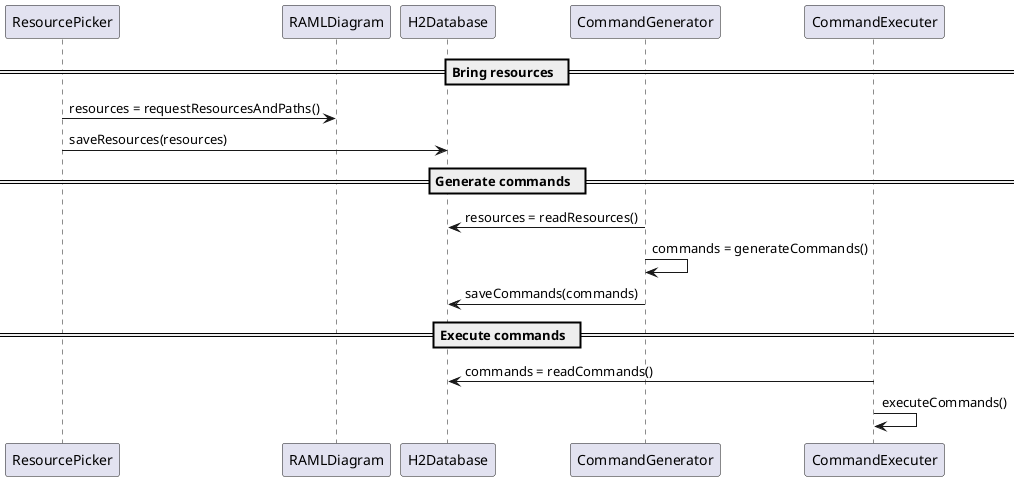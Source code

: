 @startuml
== Bring resources  ==
	ResourcePicker -> RAMLDiagram: resources = requestResourcesAndPaths() 
	ResourcePicker -> H2Database: saveResources(resources)
== Generate commands  ==
	CommandGenerator -> H2Database: resources = readResources()
	CommandGenerator -> CommandGenerator: commands = generateCommands()
	CommandGenerator -> H2Database: saveCommands(commands)
== Execute commands  ==
	CommandExecuter -> H2Database: commands = readCommands()
	CommandExecuter -> CommandExecuter:executeCommands()

@enduml
